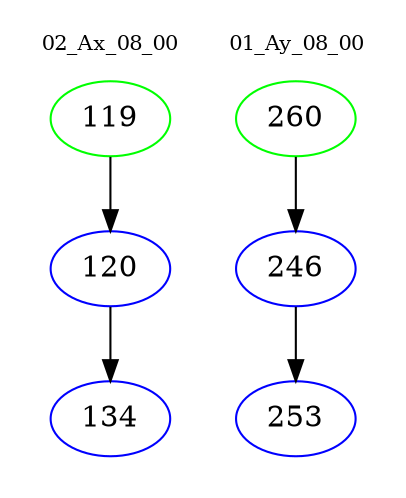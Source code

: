 digraph{
subgraph cluster_0 {
color = white
label = "02_Ax_08_00";
fontsize=10;
T0_119 [label="119", color="green"]
T0_119 -> T0_120 [color="black"]
T0_120 [label="120", color="blue"]
T0_120 -> T0_134 [color="black"]
T0_134 [label="134", color="blue"]
}
subgraph cluster_1 {
color = white
label = "01_Ay_08_00";
fontsize=10;
T1_260 [label="260", color="green"]
T1_260 -> T1_246 [color="black"]
T1_246 [label="246", color="blue"]
T1_246 -> T1_253 [color="black"]
T1_253 [label="253", color="blue"]
}
}
